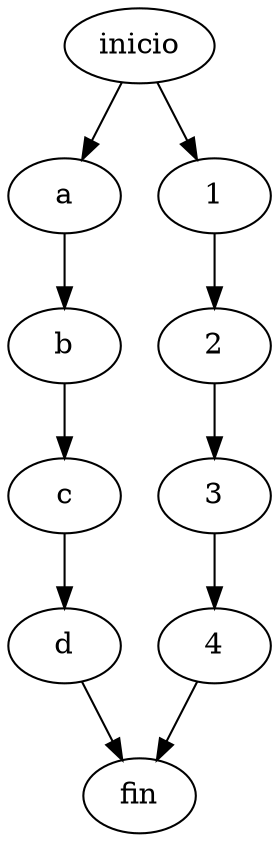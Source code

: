 digraph {

    subgraph{
        filled="black";
        fillcolor="red";
        node []
        a->b->c->d            
    }
    
    subgraph{
        filled="pink";
        fillcolor="blue";
        node []    
        1->2->3->4
    }

    inicio->a
    inicio->1
    d->fin
    4->fin

}